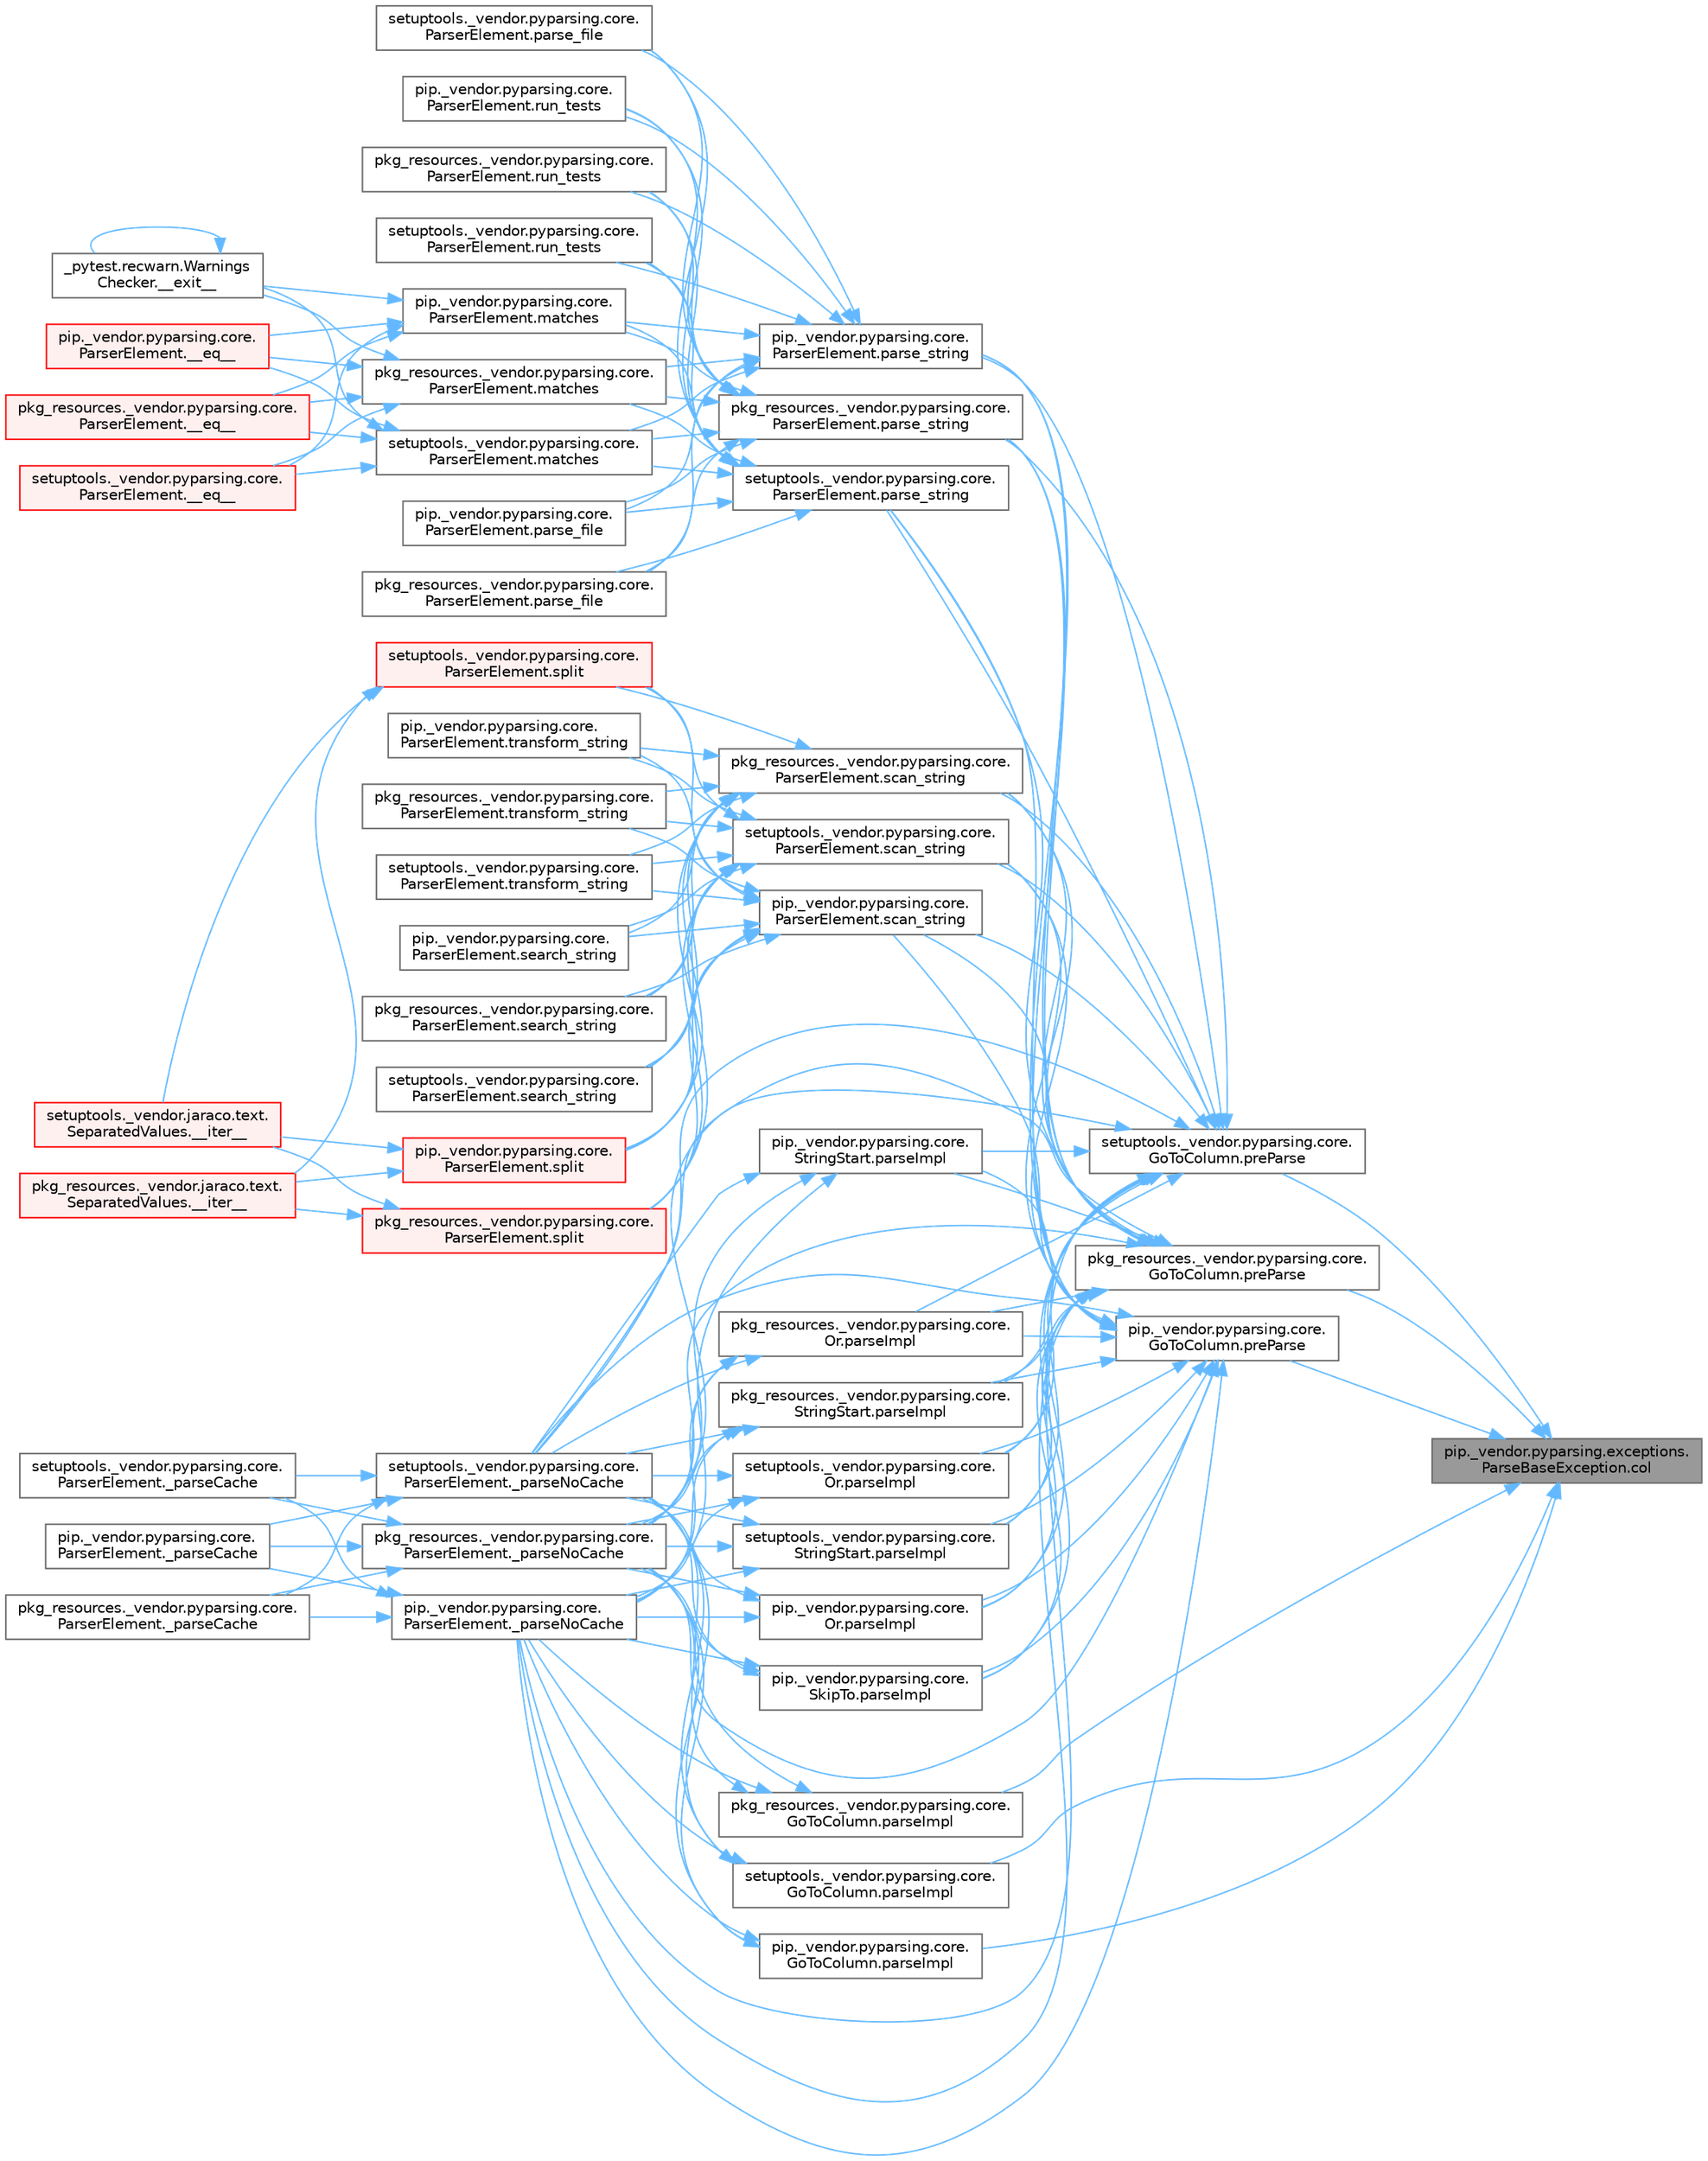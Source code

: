 digraph "pip._vendor.pyparsing.exceptions.ParseBaseException.col"
{
 // LATEX_PDF_SIZE
  bgcolor="transparent";
  edge [fontname=Helvetica,fontsize=10,labelfontname=Helvetica,labelfontsize=10];
  node [fontname=Helvetica,fontsize=10,shape=box,height=0.2,width=0.4];
  rankdir="RL";
  Node1 [id="Node000001",label="pip._vendor.pyparsing.exceptions.\lParseBaseException.col",height=0.2,width=0.4,color="gray40", fillcolor="grey60", style="filled", fontcolor="black",tooltip=" "];
  Node1 -> Node2 [id="edge1_Node000001_Node000002",dir="back",color="steelblue1",style="solid",tooltip=" "];
  Node2 [id="Node000002",label="pip._vendor.pyparsing.core.\lGoToColumn.parseImpl",height=0.2,width=0.4,color="grey40", fillcolor="white", style="filled",URL="$classpip_1_1__vendor_1_1pyparsing_1_1core_1_1_go_to_column.html#a15eb6c4082369b2e7339044fe27e4d24",tooltip=" "];
  Node2 -> Node3 [id="edge2_Node000002_Node000003",dir="back",color="steelblue1",style="solid",tooltip=" "];
  Node3 [id="Node000003",label="pip._vendor.pyparsing.core.\lParserElement._parseNoCache",height=0.2,width=0.4,color="grey40", fillcolor="white", style="filled",URL="$classpip_1_1__vendor_1_1pyparsing_1_1core_1_1_parser_element.html#af319bff1f8ae463c29689bc902788e50",tooltip=" "];
  Node3 -> Node4 [id="edge3_Node000003_Node000004",dir="back",color="steelblue1",style="solid",tooltip=" "];
  Node4 [id="Node000004",label="pip._vendor.pyparsing.core.\lParserElement._parseCache",height=0.2,width=0.4,color="grey40", fillcolor="white", style="filled",URL="$classpip_1_1__vendor_1_1pyparsing_1_1core_1_1_parser_element.html#a5614d581e42d84b716b0dcab98157c88",tooltip=" "];
  Node3 -> Node5 [id="edge4_Node000003_Node000005",dir="back",color="steelblue1",style="solid",tooltip=" "];
  Node5 [id="Node000005",label="pkg_resources._vendor.pyparsing.core.\lParserElement._parseCache",height=0.2,width=0.4,color="grey40", fillcolor="white", style="filled",URL="$classpkg__resources_1_1__vendor_1_1pyparsing_1_1core_1_1_parser_element.html#a1a69c7785a92769109263bd940ab37ae",tooltip=" "];
  Node3 -> Node6 [id="edge5_Node000003_Node000006",dir="back",color="steelblue1",style="solid",tooltip=" "];
  Node6 [id="Node000006",label="setuptools._vendor.pyparsing.core.\lParserElement._parseCache",height=0.2,width=0.4,color="grey40", fillcolor="white", style="filled",URL="$classsetuptools_1_1__vendor_1_1pyparsing_1_1core_1_1_parser_element.html#aad2d74190c4edf9d86294fe1907cffba",tooltip=" "];
  Node2 -> Node7 [id="edge6_Node000002_Node000007",dir="back",color="steelblue1",style="solid",tooltip=" "];
  Node7 [id="Node000007",label="pkg_resources._vendor.pyparsing.core.\lParserElement._parseNoCache",height=0.2,width=0.4,color="grey40", fillcolor="white", style="filled",URL="$classpkg__resources_1_1__vendor_1_1pyparsing_1_1core_1_1_parser_element.html#ae74acbecf9daa6eccbb3c02112745915",tooltip=" "];
  Node7 -> Node4 [id="edge7_Node000007_Node000004",dir="back",color="steelblue1",style="solid",tooltip=" "];
  Node7 -> Node5 [id="edge8_Node000007_Node000005",dir="back",color="steelblue1",style="solid",tooltip=" "];
  Node7 -> Node6 [id="edge9_Node000007_Node000006",dir="back",color="steelblue1",style="solid",tooltip=" "];
  Node2 -> Node8 [id="edge10_Node000002_Node000008",dir="back",color="steelblue1",style="solid",tooltip=" "];
  Node8 [id="Node000008",label="setuptools._vendor.pyparsing.core.\lParserElement._parseNoCache",height=0.2,width=0.4,color="grey40", fillcolor="white", style="filled",URL="$classsetuptools_1_1__vendor_1_1pyparsing_1_1core_1_1_parser_element.html#ac87deeca77414208ea7ac3e6f23accc5",tooltip=" "];
  Node8 -> Node4 [id="edge11_Node000008_Node000004",dir="back",color="steelblue1",style="solid",tooltip=" "];
  Node8 -> Node5 [id="edge12_Node000008_Node000005",dir="back",color="steelblue1",style="solid",tooltip=" "];
  Node8 -> Node6 [id="edge13_Node000008_Node000006",dir="back",color="steelblue1",style="solid",tooltip=" "];
  Node1 -> Node9 [id="edge14_Node000001_Node000009",dir="back",color="steelblue1",style="solid",tooltip=" "];
  Node9 [id="Node000009",label="pkg_resources._vendor.pyparsing.core.\lGoToColumn.parseImpl",height=0.2,width=0.4,color="grey40", fillcolor="white", style="filled",URL="$classpkg__resources_1_1__vendor_1_1pyparsing_1_1core_1_1_go_to_column.html#a3c1f5def65412c54be2ab086a5b700d2",tooltip=" "];
  Node9 -> Node3 [id="edge15_Node000009_Node000003",dir="back",color="steelblue1",style="solid",tooltip=" "];
  Node9 -> Node7 [id="edge16_Node000009_Node000007",dir="back",color="steelblue1",style="solid",tooltip=" "];
  Node9 -> Node8 [id="edge17_Node000009_Node000008",dir="back",color="steelblue1",style="solid",tooltip=" "];
  Node1 -> Node10 [id="edge18_Node000001_Node000010",dir="back",color="steelblue1",style="solid",tooltip=" "];
  Node10 [id="Node000010",label="setuptools._vendor.pyparsing.core.\lGoToColumn.parseImpl",height=0.2,width=0.4,color="grey40", fillcolor="white", style="filled",URL="$classsetuptools_1_1__vendor_1_1pyparsing_1_1core_1_1_go_to_column.html#aadb149734e2489255c2079b610ac1fe6",tooltip=" "];
  Node10 -> Node3 [id="edge19_Node000010_Node000003",dir="back",color="steelblue1",style="solid",tooltip=" "];
  Node10 -> Node7 [id="edge20_Node000010_Node000007",dir="back",color="steelblue1",style="solid",tooltip=" "];
  Node10 -> Node8 [id="edge21_Node000010_Node000008",dir="back",color="steelblue1",style="solid",tooltip=" "];
  Node1 -> Node11 [id="edge22_Node000001_Node000011",dir="back",color="steelblue1",style="solid",tooltip=" "];
  Node11 [id="Node000011",label="pip._vendor.pyparsing.core.\lGoToColumn.preParse",height=0.2,width=0.4,color="grey40", fillcolor="white", style="filled",URL="$classpip_1_1__vendor_1_1pyparsing_1_1core_1_1_go_to_column.html#ab95dd9011eaa3a49a7c21a5842ca80f1",tooltip=" "];
  Node11 -> Node3 [id="edge23_Node000011_Node000003",dir="back",color="steelblue1",style="solid",tooltip=" "];
  Node11 -> Node7 [id="edge24_Node000011_Node000007",dir="back",color="steelblue1",style="solid",tooltip=" "];
  Node11 -> Node8 [id="edge25_Node000011_Node000008",dir="back",color="steelblue1",style="solid",tooltip=" "];
  Node11 -> Node12 [id="edge26_Node000011_Node000012",dir="back",color="steelblue1",style="solid",tooltip=" "];
  Node12 [id="Node000012",label="pip._vendor.pyparsing.core.\lParserElement.parse_string",height=0.2,width=0.4,color="grey40", fillcolor="white", style="filled",URL="$classpip_1_1__vendor_1_1pyparsing_1_1core_1_1_parser_element.html#ac17206f98799aeb9149ef0873423fb3d",tooltip=" "];
  Node12 -> Node13 [id="edge27_Node000012_Node000013",dir="back",color="steelblue1",style="solid",tooltip=" "];
  Node13 [id="Node000013",label="pip._vendor.pyparsing.core.\lParserElement.matches",height=0.2,width=0.4,color="grey40", fillcolor="white", style="filled",URL="$classpip_1_1__vendor_1_1pyparsing_1_1core_1_1_parser_element.html#a506dbc15b395eb36dc4f6cbc0fdf143a",tooltip=" "];
  Node13 -> Node14 [id="edge28_Node000013_Node000014",dir="back",color="steelblue1",style="solid",tooltip=" "];
  Node14 [id="Node000014",label="pip._vendor.pyparsing.core.\lParserElement.__eq__",height=0.2,width=0.4,color="red", fillcolor="#FFF0F0", style="filled",URL="$classpip_1_1__vendor_1_1pyparsing_1_1core_1_1_parser_element.html#a56ccd877aaaa23f3bf1adb7bcc0b46ec",tooltip=" "];
  Node13 -> Node23 [id="edge29_Node000013_Node000023",dir="back",color="steelblue1",style="solid",tooltip=" "];
  Node23 [id="Node000023",label="pkg_resources._vendor.pyparsing.core.\lParserElement.__eq__",height=0.2,width=0.4,color="red", fillcolor="#FFF0F0", style="filled",URL="$classpkg__resources_1_1__vendor_1_1pyparsing_1_1core_1_1_parser_element.html#a7a018d9eabb371a3a8cbeff784e873eb",tooltip=" "];
  Node13 -> Node24 [id="edge30_Node000013_Node000024",dir="back",color="steelblue1",style="solid",tooltip=" "];
  Node24 [id="Node000024",label="setuptools._vendor.pyparsing.core.\lParserElement.__eq__",height=0.2,width=0.4,color="red", fillcolor="#FFF0F0", style="filled",URL="$classsetuptools_1_1__vendor_1_1pyparsing_1_1core_1_1_parser_element.html#a2fba49725ed4d403a97bf0955a516d7a",tooltip=" "];
  Node13 -> Node25 [id="edge31_Node000013_Node000025",dir="back",color="steelblue1",style="solid",tooltip=" "];
  Node25 [id="Node000025",label="_pytest.recwarn.Warnings\lChecker.__exit__",height=0.2,width=0.4,color="grey40", fillcolor="white", style="filled",URL="$class__pytest_1_1recwarn_1_1_warnings_checker.html#adbd5f497538ea80f1d35b87e75c055a8",tooltip=" "];
  Node25 -> Node25 [id="edge32_Node000025_Node000025",dir="back",color="steelblue1",style="solid",tooltip=" "];
  Node12 -> Node26 [id="edge33_Node000012_Node000026",dir="back",color="steelblue1",style="solid",tooltip=" "];
  Node26 [id="Node000026",label="pkg_resources._vendor.pyparsing.core.\lParserElement.matches",height=0.2,width=0.4,color="grey40", fillcolor="white", style="filled",URL="$classpkg__resources_1_1__vendor_1_1pyparsing_1_1core_1_1_parser_element.html#a83b843cc10043a223825a7b6ee2bf3ed",tooltip=" "];
  Node26 -> Node14 [id="edge34_Node000026_Node000014",dir="back",color="steelblue1",style="solid",tooltip=" "];
  Node26 -> Node23 [id="edge35_Node000026_Node000023",dir="back",color="steelblue1",style="solid",tooltip=" "];
  Node26 -> Node24 [id="edge36_Node000026_Node000024",dir="back",color="steelblue1",style="solid",tooltip=" "];
  Node26 -> Node25 [id="edge37_Node000026_Node000025",dir="back",color="steelblue1",style="solid",tooltip=" "];
  Node12 -> Node27 [id="edge38_Node000012_Node000027",dir="back",color="steelblue1",style="solid",tooltip=" "];
  Node27 [id="Node000027",label="setuptools._vendor.pyparsing.core.\lParserElement.matches",height=0.2,width=0.4,color="grey40", fillcolor="white", style="filled",URL="$classsetuptools_1_1__vendor_1_1pyparsing_1_1core_1_1_parser_element.html#a340c5dbbc0054029fa245e398f694e14",tooltip=" "];
  Node27 -> Node14 [id="edge39_Node000027_Node000014",dir="back",color="steelblue1",style="solid",tooltip=" "];
  Node27 -> Node23 [id="edge40_Node000027_Node000023",dir="back",color="steelblue1",style="solid",tooltip=" "];
  Node27 -> Node24 [id="edge41_Node000027_Node000024",dir="back",color="steelblue1",style="solid",tooltip=" "];
  Node27 -> Node25 [id="edge42_Node000027_Node000025",dir="back",color="steelblue1",style="solid",tooltip=" "];
  Node12 -> Node28 [id="edge43_Node000012_Node000028",dir="back",color="steelblue1",style="solid",tooltip=" "];
  Node28 [id="Node000028",label="pip._vendor.pyparsing.core.\lParserElement.parse_file",height=0.2,width=0.4,color="grey40", fillcolor="white", style="filled",URL="$classpip_1_1__vendor_1_1pyparsing_1_1core_1_1_parser_element.html#a161e1fa167881e4e3fa9f26155612ed1",tooltip=" "];
  Node12 -> Node29 [id="edge44_Node000012_Node000029",dir="back",color="steelblue1",style="solid",tooltip=" "];
  Node29 [id="Node000029",label="pkg_resources._vendor.pyparsing.core.\lParserElement.parse_file",height=0.2,width=0.4,color="grey40", fillcolor="white", style="filled",URL="$classpkg__resources_1_1__vendor_1_1pyparsing_1_1core_1_1_parser_element.html#a4b7f81ada4824fcac02e6fae60e97154",tooltip=" "];
  Node12 -> Node30 [id="edge45_Node000012_Node000030",dir="back",color="steelblue1",style="solid",tooltip=" "];
  Node30 [id="Node000030",label="setuptools._vendor.pyparsing.core.\lParserElement.parse_file",height=0.2,width=0.4,color="grey40", fillcolor="white", style="filled",URL="$classsetuptools_1_1__vendor_1_1pyparsing_1_1core_1_1_parser_element.html#a8f9b8fccb7fc5a55bc10cb3ab46cf419",tooltip=" "];
  Node12 -> Node31 [id="edge46_Node000012_Node000031",dir="back",color="steelblue1",style="solid",tooltip=" "];
  Node31 [id="Node000031",label="pip._vendor.pyparsing.core.\lParserElement.run_tests",height=0.2,width=0.4,color="grey40", fillcolor="white", style="filled",URL="$classpip_1_1__vendor_1_1pyparsing_1_1core_1_1_parser_element.html#a35107e02c57a82575247354b2ffe5d63",tooltip=" "];
  Node12 -> Node32 [id="edge47_Node000012_Node000032",dir="back",color="steelblue1",style="solid",tooltip=" "];
  Node32 [id="Node000032",label="pkg_resources._vendor.pyparsing.core.\lParserElement.run_tests",height=0.2,width=0.4,color="grey40", fillcolor="white", style="filled",URL="$classpkg__resources_1_1__vendor_1_1pyparsing_1_1core_1_1_parser_element.html#a10e2c2c94b6bedd4a9bac706beb1f8e4",tooltip=" "];
  Node12 -> Node33 [id="edge48_Node000012_Node000033",dir="back",color="steelblue1",style="solid",tooltip=" "];
  Node33 [id="Node000033",label="setuptools._vendor.pyparsing.core.\lParserElement.run_tests",height=0.2,width=0.4,color="grey40", fillcolor="white", style="filled",URL="$classsetuptools_1_1__vendor_1_1pyparsing_1_1core_1_1_parser_element.html#a67d4875fb1c02837aae5bb1e763532ba",tooltip=" "];
  Node11 -> Node34 [id="edge49_Node000011_Node000034",dir="back",color="steelblue1",style="solid",tooltip=" "];
  Node34 [id="Node000034",label="pkg_resources._vendor.pyparsing.core.\lParserElement.parse_string",height=0.2,width=0.4,color="grey40", fillcolor="white", style="filled",URL="$classpkg__resources_1_1__vendor_1_1pyparsing_1_1core_1_1_parser_element.html#a8c3e947b9af4425a1b7f4c8db034a549",tooltip=" "];
  Node34 -> Node13 [id="edge50_Node000034_Node000013",dir="back",color="steelblue1",style="solid",tooltip=" "];
  Node34 -> Node26 [id="edge51_Node000034_Node000026",dir="back",color="steelblue1",style="solid",tooltip=" "];
  Node34 -> Node27 [id="edge52_Node000034_Node000027",dir="back",color="steelblue1",style="solid",tooltip=" "];
  Node34 -> Node28 [id="edge53_Node000034_Node000028",dir="back",color="steelblue1",style="solid",tooltip=" "];
  Node34 -> Node29 [id="edge54_Node000034_Node000029",dir="back",color="steelblue1",style="solid",tooltip=" "];
  Node34 -> Node30 [id="edge55_Node000034_Node000030",dir="back",color="steelblue1",style="solid",tooltip=" "];
  Node34 -> Node31 [id="edge56_Node000034_Node000031",dir="back",color="steelblue1",style="solid",tooltip=" "];
  Node34 -> Node32 [id="edge57_Node000034_Node000032",dir="back",color="steelblue1",style="solid",tooltip=" "];
  Node34 -> Node33 [id="edge58_Node000034_Node000033",dir="back",color="steelblue1",style="solid",tooltip=" "];
  Node11 -> Node35 [id="edge59_Node000011_Node000035",dir="back",color="steelblue1",style="solid",tooltip=" "];
  Node35 [id="Node000035",label="setuptools._vendor.pyparsing.core.\lParserElement.parse_string",height=0.2,width=0.4,color="grey40", fillcolor="white", style="filled",URL="$classsetuptools_1_1__vendor_1_1pyparsing_1_1core_1_1_parser_element.html#a4bceb4c6190dd0bd2ea4c6ef9e8fe6f9",tooltip=" "];
  Node35 -> Node13 [id="edge60_Node000035_Node000013",dir="back",color="steelblue1",style="solid",tooltip=" "];
  Node35 -> Node26 [id="edge61_Node000035_Node000026",dir="back",color="steelblue1",style="solid",tooltip=" "];
  Node35 -> Node27 [id="edge62_Node000035_Node000027",dir="back",color="steelblue1",style="solid",tooltip=" "];
  Node35 -> Node28 [id="edge63_Node000035_Node000028",dir="back",color="steelblue1",style="solid",tooltip=" "];
  Node35 -> Node29 [id="edge64_Node000035_Node000029",dir="back",color="steelblue1",style="solid",tooltip=" "];
  Node35 -> Node30 [id="edge65_Node000035_Node000030",dir="back",color="steelblue1",style="solid",tooltip=" "];
  Node35 -> Node31 [id="edge66_Node000035_Node000031",dir="back",color="steelblue1",style="solid",tooltip=" "];
  Node35 -> Node32 [id="edge67_Node000035_Node000032",dir="back",color="steelblue1",style="solid",tooltip=" "];
  Node35 -> Node33 [id="edge68_Node000035_Node000033",dir="back",color="steelblue1",style="solid",tooltip=" "];
  Node11 -> Node36 [id="edge69_Node000011_Node000036",dir="back",color="steelblue1",style="solid",tooltip=" "];
  Node36 [id="Node000036",label="pip._vendor.pyparsing.core.\lOr.parseImpl",height=0.2,width=0.4,color="grey40", fillcolor="white", style="filled",URL="$classpip_1_1__vendor_1_1pyparsing_1_1core_1_1_or.html#aa87fa541bf2e82791e105dbf64c79958",tooltip=" "];
  Node36 -> Node3 [id="edge70_Node000036_Node000003",dir="back",color="steelblue1",style="solid",tooltip=" "];
  Node36 -> Node7 [id="edge71_Node000036_Node000007",dir="back",color="steelblue1",style="solid",tooltip=" "];
  Node36 -> Node8 [id="edge72_Node000036_Node000008",dir="back",color="steelblue1",style="solid",tooltip=" "];
  Node11 -> Node37 [id="edge73_Node000011_Node000037",dir="back",color="steelblue1",style="solid",tooltip=" "];
  Node37 [id="Node000037",label="pip._vendor.pyparsing.core.\lSkipTo.parseImpl",height=0.2,width=0.4,color="grey40", fillcolor="white", style="filled",URL="$classpip_1_1__vendor_1_1pyparsing_1_1core_1_1_skip_to.html#affdf1659343a347cd9853247ed2cfc37",tooltip=" "];
  Node37 -> Node3 [id="edge74_Node000037_Node000003",dir="back",color="steelblue1",style="solid",tooltip=" "];
  Node37 -> Node7 [id="edge75_Node000037_Node000007",dir="back",color="steelblue1",style="solid",tooltip=" "];
  Node37 -> Node8 [id="edge76_Node000037_Node000008",dir="back",color="steelblue1",style="solid",tooltip=" "];
  Node11 -> Node38 [id="edge77_Node000011_Node000038",dir="back",color="steelblue1",style="solid",tooltip=" "];
  Node38 [id="Node000038",label="pip._vendor.pyparsing.core.\lStringStart.parseImpl",height=0.2,width=0.4,color="grey40", fillcolor="white", style="filled",URL="$classpip_1_1__vendor_1_1pyparsing_1_1core_1_1_string_start.html#ade7d9a10260522396b9756347737ec21",tooltip=" "];
  Node38 -> Node3 [id="edge78_Node000038_Node000003",dir="back",color="steelblue1",style="solid",tooltip=" "];
  Node38 -> Node7 [id="edge79_Node000038_Node000007",dir="back",color="steelblue1",style="solid",tooltip=" "];
  Node38 -> Node8 [id="edge80_Node000038_Node000008",dir="back",color="steelblue1",style="solid",tooltip=" "];
  Node11 -> Node39 [id="edge81_Node000011_Node000039",dir="back",color="steelblue1",style="solid",tooltip=" "];
  Node39 [id="Node000039",label="pkg_resources._vendor.pyparsing.core.\lOr.parseImpl",height=0.2,width=0.4,color="grey40", fillcolor="white", style="filled",URL="$classpkg__resources_1_1__vendor_1_1pyparsing_1_1core_1_1_or.html#ac0f75d008ee21a51ac9335d208258709",tooltip=" "];
  Node39 -> Node3 [id="edge82_Node000039_Node000003",dir="back",color="steelblue1",style="solid",tooltip=" "];
  Node39 -> Node7 [id="edge83_Node000039_Node000007",dir="back",color="steelblue1",style="solid",tooltip=" "];
  Node39 -> Node8 [id="edge84_Node000039_Node000008",dir="back",color="steelblue1",style="solid",tooltip=" "];
  Node11 -> Node40 [id="edge85_Node000011_Node000040",dir="back",color="steelblue1",style="solid",tooltip=" "];
  Node40 [id="Node000040",label="pkg_resources._vendor.pyparsing.core.\lStringStart.parseImpl",height=0.2,width=0.4,color="grey40", fillcolor="white", style="filled",URL="$classpkg__resources_1_1__vendor_1_1pyparsing_1_1core_1_1_string_start.html#a1a21abfeee7fd1a296470cf986211dfb",tooltip=" "];
  Node40 -> Node3 [id="edge86_Node000040_Node000003",dir="back",color="steelblue1",style="solid",tooltip=" "];
  Node40 -> Node7 [id="edge87_Node000040_Node000007",dir="back",color="steelblue1",style="solid",tooltip=" "];
  Node40 -> Node8 [id="edge88_Node000040_Node000008",dir="back",color="steelblue1",style="solid",tooltip=" "];
  Node11 -> Node41 [id="edge89_Node000011_Node000041",dir="back",color="steelblue1",style="solid",tooltip=" "];
  Node41 [id="Node000041",label="setuptools._vendor.pyparsing.core.\lOr.parseImpl",height=0.2,width=0.4,color="grey40", fillcolor="white", style="filled",URL="$classsetuptools_1_1__vendor_1_1pyparsing_1_1core_1_1_or.html#a1048310b5490fae52af640ad0c0e8713",tooltip=" "];
  Node41 -> Node3 [id="edge90_Node000041_Node000003",dir="back",color="steelblue1",style="solid",tooltip=" "];
  Node41 -> Node7 [id="edge91_Node000041_Node000007",dir="back",color="steelblue1",style="solid",tooltip=" "];
  Node41 -> Node8 [id="edge92_Node000041_Node000008",dir="back",color="steelblue1",style="solid",tooltip=" "];
  Node11 -> Node42 [id="edge93_Node000011_Node000042",dir="back",color="steelblue1",style="solid",tooltip=" "];
  Node42 [id="Node000042",label="setuptools._vendor.pyparsing.core.\lStringStart.parseImpl",height=0.2,width=0.4,color="grey40", fillcolor="white", style="filled",URL="$classsetuptools_1_1__vendor_1_1pyparsing_1_1core_1_1_string_start.html#a9da67c63addf96d553d7b5bb1cf85907",tooltip=" "];
  Node42 -> Node3 [id="edge94_Node000042_Node000003",dir="back",color="steelblue1",style="solid",tooltip=" "];
  Node42 -> Node7 [id="edge95_Node000042_Node000007",dir="back",color="steelblue1",style="solid",tooltip=" "];
  Node42 -> Node8 [id="edge96_Node000042_Node000008",dir="back",color="steelblue1",style="solid",tooltip=" "];
  Node11 -> Node43 [id="edge97_Node000011_Node000043",dir="back",color="steelblue1",style="solid",tooltip=" "];
  Node43 [id="Node000043",label="pip._vendor.pyparsing.core.\lParserElement.scan_string",height=0.2,width=0.4,color="grey40", fillcolor="white", style="filled",URL="$classpip_1_1__vendor_1_1pyparsing_1_1core_1_1_parser_element.html#a0a066b31d55597f3b2ac426eab0ef7a8",tooltip=" "];
  Node43 -> Node44 [id="edge98_Node000043_Node000044",dir="back",color="steelblue1",style="solid",tooltip=" "];
  Node44 [id="Node000044",label="pip._vendor.pyparsing.core.\lParserElement.search_string",height=0.2,width=0.4,color="grey40", fillcolor="white", style="filled",URL="$classpip_1_1__vendor_1_1pyparsing_1_1core_1_1_parser_element.html#a5a83c9e97aad458cf36ecb2cbc451703",tooltip=" "];
  Node43 -> Node45 [id="edge99_Node000043_Node000045",dir="back",color="steelblue1",style="solid",tooltip=" "];
  Node45 [id="Node000045",label="pkg_resources._vendor.pyparsing.core.\lParserElement.search_string",height=0.2,width=0.4,color="grey40", fillcolor="white", style="filled",URL="$classpkg__resources_1_1__vendor_1_1pyparsing_1_1core_1_1_parser_element.html#a4b5b9d98014537f14aa58afb241fb421",tooltip=" "];
  Node43 -> Node46 [id="edge100_Node000043_Node000046",dir="back",color="steelblue1",style="solid",tooltip=" "];
  Node46 [id="Node000046",label="setuptools._vendor.pyparsing.core.\lParserElement.search_string",height=0.2,width=0.4,color="grey40", fillcolor="white", style="filled",URL="$classsetuptools_1_1__vendor_1_1pyparsing_1_1core_1_1_parser_element.html#afd39623fe4bffcc694a482c83b93fd06",tooltip=" "];
  Node43 -> Node47 [id="edge101_Node000043_Node000047",dir="back",color="steelblue1",style="solid",tooltip=" "];
  Node47 [id="Node000047",label="pip._vendor.pyparsing.core.\lParserElement.split",height=0.2,width=0.4,color="red", fillcolor="#FFF0F0", style="filled",URL="$classpip_1_1__vendor_1_1pyparsing_1_1core_1_1_parser_element.html#a4d8b15e96c35f49dd311c05519c05b48",tooltip=" "];
  Node47 -> Node48 [id="edge102_Node000047_Node000048",dir="back",color="steelblue1",style="solid",tooltip=" "];
  Node48 [id="Node000048",label="pkg_resources._vendor.jaraco.text.\lSeparatedValues.__iter__",height=0.2,width=0.4,color="red", fillcolor="#FFF0F0", style="filled",URL="$classpkg__resources_1_1__vendor_1_1jaraco_1_1text_1_1_separated_values.html#ae665618e2d60d71ccc38017f931e77c0",tooltip=" "];
  Node47 -> Node51 [id="edge103_Node000047_Node000051",dir="back",color="steelblue1",style="solid",tooltip=" "];
  Node51 [id="Node000051",label="setuptools._vendor.jaraco.text.\lSeparatedValues.__iter__",height=0.2,width=0.4,color="red", fillcolor="#FFF0F0", style="filled",URL="$classsetuptools_1_1__vendor_1_1jaraco_1_1text_1_1_separated_values.html#a386e671741e35885b3566fcdabc8d893",tooltip=" "];
  Node43 -> Node3211 [id="edge104_Node000043_Node003211",dir="back",color="steelblue1",style="solid",tooltip=" "];
  Node3211 [id="Node003211",label="pkg_resources._vendor.pyparsing.core.\lParserElement.split",height=0.2,width=0.4,color="red", fillcolor="#FFF0F0", style="filled",URL="$classpkg__resources_1_1__vendor_1_1pyparsing_1_1core_1_1_parser_element.html#a194801602eaab7fd2483d6a6ef7335b7",tooltip=" "];
  Node3211 -> Node48 [id="edge105_Node003211_Node000048",dir="back",color="steelblue1",style="solid",tooltip=" "];
  Node3211 -> Node51 [id="edge106_Node003211_Node000051",dir="back",color="steelblue1",style="solid",tooltip=" "];
  Node43 -> Node3212 [id="edge107_Node000043_Node003212",dir="back",color="steelblue1",style="solid",tooltip=" "];
  Node3212 [id="Node003212",label="setuptools._vendor.pyparsing.core.\lParserElement.split",height=0.2,width=0.4,color="red", fillcolor="#FFF0F0", style="filled",URL="$classsetuptools_1_1__vendor_1_1pyparsing_1_1core_1_1_parser_element.html#a851b91f91735a7984ff943924b8f5e53",tooltip=" "];
  Node3212 -> Node48 [id="edge108_Node003212_Node000048",dir="back",color="steelblue1",style="solid",tooltip=" "];
  Node3212 -> Node51 [id="edge109_Node003212_Node000051",dir="back",color="steelblue1",style="solid",tooltip=" "];
  Node43 -> Node3213 [id="edge110_Node000043_Node003213",dir="back",color="steelblue1",style="solid",tooltip=" "];
  Node3213 [id="Node003213",label="pip._vendor.pyparsing.core.\lParserElement.transform_string",height=0.2,width=0.4,color="grey40", fillcolor="white", style="filled",URL="$classpip_1_1__vendor_1_1pyparsing_1_1core_1_1_parser_element.html#a566e130123a0445b27338a6e3ec60f19",tooltip=" "];
  Node43 -> Node3214 [id="edge111_Node000043_Node003214",dir="back",color="steelblue1",style="solid",tooltip=" "];
  Node3214 [id="Node003214",label="pkg_resources._vendor.pyparsing.core.\lParserElement.transform_string",height=0.2,width=0.4,color="grey40", fillcolor="white", style="filled",URL="$classpkg__resources_1_1__vendor_1_1pyparsing_1_1core_1_1_parser_element.html#a71a727a6ccd055ebf3c32601140ed804",tooltip=" "];
  Node43 -> Node3215 [id="edge112_Node000043_Node003215",dir="back",color="steelblue1",style="solid",tooltip=" "];
  Node3215 [id="Node003215",label="setuptools._vendor.pyparsing.core.\lParserElement.transform_string",height=0.2,width=0.4,color="grey40", fillcolor="white", style="filled",URL="$classsetuptools_1_1__vendor_1_1pyparsing_1_1core_1_1_parser_element.html#a23d5d123f33508735ec8eefe96840071",tooltip=" "];
  Node11 -> Node3216 [id="edge113_Node000011_Node003216",dir="back",color="steelblue1",style="solid",tooltip=" "];
  Node3216 [id="Node003216",label="pkg_resources._vendor.pyparsing.core.\lParserElement.scan_string",height=0.2,width=0.4,color="grey40", fillcolor="white", style="filled",URL="$classpkg__resources_1_1__vendor_1_1pyparsing_1_1core_1_1_parser_element.html#a72c2c28e4b4d308fb917b19795da3b31",tooltip=" "];
  Node3216 -> Node44 [id="edge114_Node003216_Node000044",dir="back",color="steelblue1",style="solid",tooltip=" "];
  Node3216 -> Node45 [id="edge115_Node003216_Node000045",dir="back",color="steelblue1",style="solid",tooltip=" "];
  Node3216 -> Node46 [id="edge116_Node003216_Node000046",dir="back",color="steelblue1",style="solid",tooltip=" "];
  Node3216 -> Node47 [id="edge117_Node003216_Node000047",dir="back",color="steelblue1",style="solid",tooltip=" "];
  Node3216 -> Node3211 [id="edge118_Node003216_Node003211",dir="back",color="steelblue1",style="solid",tooltip=" "];
  Node3216 -> Node3212 [id="edge119_Node003216_Node003212",dir="back",color="steelblue1",style="solid",tooltip=" "];
  Node3216 -> Node3213 [id="edge120_Node003216_Node003213",dir="back",color="steelblue1",style="solid",tooltip=" "];
  Node3216 -> Node3214 [id="edge121_Node003216_Node003214",dir="back",color="steelblue1",style="solid",tooltip=" "];
  Node3216 -> Node3215 [id="edge122_Node003216_Node003215",dir="back",color="steelblue1",style="solid",tooltip=" "];
  Node11 -> Node3217 [id="edge123_Node000011_Node003217",dir="back",color="steelblue1",style="solid",tooltip=" "];
  Node3217 [id="Node003217",label="setuptools._vendor.pyparsing.core.\lParserElement.scan_string",height=0.2,width=0.4,color="grey40", fillcolor="white", style="filled",URL="$classsetuptools_1_1__vendor_1_1pyparsing_1_1core_1_1_parser_element.html#a1e2aa4fc1e0debef9f876b7e1ccbfb62",tooltip=" "];
  Node3217 -> Node44 [id="edge124_Node003217_Node000044",dir="back",color="steelblue1",style="solid",tooltip=" "];
  Node3217 -> Node45 [id="edge125_Node003217_Node000045",dir="back",color="steelblue1",style="solid",tooltip=" "];
  Node3217 -> Node46 [id="edge126_Node003217_Node000046",dir="back",color="steelblue1",style="solid",tooltip=" "];
  Node3217 -> Node47 [id="edge127_Node003217_Node000047",dir="back",color="steelblue1",style="solid",tooltip=" "];
  Node3217 -> Node3211 [id="edge128_Node003217_Node003211",dir="back",color="steelblue1",style="solid",tooltip=" "];
  Node3217 -> Node3212 [id="edge129_Node003217_Node003212",dir="back",color="steelblue1",style="solid",tooltip=" "];
  Node3217 -> Node3213 [id="edge130_Node003217_Node003213",dir="back",color="steelblue1",style="solid",tooltip=" "];
  Node3217 -> Node3214 [id="edge131_Node003217_Node003214",dir="back",color="steelblue1",style="solid",tooltip=" "];
  Node3217 -> Node3215 [id="edge132_Node003217_Node003215",dir="back",color="steelblue1",style="solid",tooltip=" "];
  Node1 -> Node3218 [id="edge133_Node000001_Node003218",dir="back",color="steelblue1",style="solid",tooltip=" "];
  Node3218 [id="Node003218",label="pkg_resources._vendor.pyparsing.core.\lGoToColumn.preParse",height=0.2,width=0.4,color="grey40", fillcolor="white", style="filled",URL="$classpkg__resources_1_1__vendor_1_1pyparsing_1_1core_1_1_go_to_column.html#a7dda5f45c66a77d8f44482f0e4e60dc8",tooltip=" "];
  Node3218 -> Node3 [id="edge134_Node003218_Node000003",dir="back",color="steelblue1",style="solid",tooltip=" "];
  Node3218 -> Node7 [id="edge135_Node003218_Node000007",dir="back",color="steelblue1",style="solid",tooltip=" "];
  Node3218 -> Node8 [id="edge136_Node003218_Node000008",dir="back",color="steelblue1",style="solid",tooltip=" "];
  Node3218 -> Node12 [id="edge137_Node003218_Node000012",dir="back",color="steelblue1",style="solid",tooltip=" "];
  Node3218 -> Node34 [id="edge138_Node003218_Node000034",dir="back",color="steelblue1",style="solid",tooltip=" "];
  Node3218 -> Node35 [id="edge139_Node003218_Node000035",dir="back",color="steelblue1",style="solid",tooltip=" "];
  Node3218 -> Node36 [id="edge140_Node003218_Node000036",dir="back",color="steelblue1",style="solid",tooltip=" "];
  Node3218 -> Node37 [id="edge141_Node003218_Node000037",dir="back",color="steelblue1",style="solid",tooltip=" "];
  Node3218 -> Node38 [id="edge142_Node003218_Node000038",dir="back",color="steelblue1",style="solid",tooltip=" "];
  Node3218 -> Node39 [id="edge143_Node003218_Node000039",dir="back",color="steelblue1",style="solid",tooltip=" "];
  Node3218 -> Node40 [id="edge144_Node003218_Node000040",dir="back",color="steelblue1",style="solid",tooltip=" "];
  Node3218 -> Node41 [id="edge145_Node003218_Node000041",dir="back",color="steelblue1",style="solid",tooltip=" "];
  Node3218 -> Node42 [id="edge146_Node003218_Node000042",dir="back",color="steelblue1",style="solid",tooltip=" "];
  Node3218 -> Node43 [id="edge147_Node003218_Node000043",dir="back",color="steelblue1",style="solid",tooltip=" "];
  Node3218 -> Node3216 [id="edge148_Node003218_Node003216",dir="back",color="steelblue1",style="solid",tooltip=" "];
  Node3218 -> Node3217 [id="edge149_Node003218_Node003217",dir="back",color="steelblue1",style="solid",tooltip=" "];
  Node1 -> Node3219 [id="edge150_Node000001_Node003219",dir="back",color="steelblue1",style="solid",tooltip=" "];
  Node3219 [id="Node003219",label="setuptools._vendor.pyparsing.core.\lGoToColumn.preParse",height=0.2,width=0.4,color="grey40", fillcolor="white", style="filled",URL="$classsetuptools_1_1__vendor_1_1pyparsing_1_1core_1_1_go_to_column.html#a48014493358128169e063bf01683ab50",tooltip=" "];
  Node3219 -> Node3 [id="edge151_Node003219_Node000003",dir="back",color="steelblue1",style="solid",tooltip=" "];
  Node3219 -> Node7 [id="edge152_Node003219_Node000007",dir="back",color="steelblue1",style="solid",tooltip=" "];
  Node3219 -> Node8 [id="edge153_Node003219_Node000008",dir="back",color="steelblue1",style="solid",tooltip=" "];
  Node3219 -> Node12 [id="edge154_Node003219_Node000012",dir="back",color="steelblue1",style="solid",tooltip=" "];
  Node3219 -> Node34 [id="edge155_Node003219_Node000034",dir="back",color="steelblue1",style="solid",tooltip=" "];
  Node3219 -> Node35 [id="edge156_Node003219_Node000035",dir="back",color="steelblue1",style="solid",tooltip=" "];
  Node3219 -> Node36 [id="edge157_Node003219_Node000036",dir="back",color="steelblue1",style="solid",tooltip=" "];
  Node3219 -> Node37 [id="edge158_Node003219_Node000037",dir="back",color="steelblue1",style="solid",tooltip=" "];
  Node3219 -> Node38 [id="edge159_Node003219_Node000038",dir="back",color="steelblue1",style="solid",tooltip=" "];
  Node3219 -> Node39 [id="edge160_Node003219_Node000039",dir="back",color="steelblue1",style="solid",tooltip=" "];
  Node3219 -> Node40 [id="edge161_Node003219_Node000040",dir="back",color="steelblue1",style="solid",tooltip=" "];
  Node3219 -> Node41 [id="edge162_Node003219_Node000041",dir="back",color="steelblue1",style="solid",tooltip=" "];
  Node3219 -> Node42 [id="edge163_Node003219_Node000042",dir="back",color="steelblue1",style="solid",tooltip=" "];
  Node3219 -> Node43 [id="edge164_Node003219_Node000043",dir="back",color="steelblue1",style="solid",tooltip=" "];
  Node3219 -> Node3216 [id="edge165_Node003219_Node003216",dir="back",color="steelblue1",style="solid",tooltip=" "];
  Node3219 -> Node3217 [id="edge166_Node003219_Node003217",dir="back",color="steelblue1",style="solid",tooltip=" "];
}
